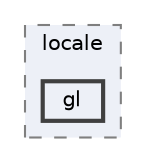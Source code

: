 digraph "C:/Users/LukeMabie/documents/Development/Password_Saver_Using_Django-master/venv/Lib/site-packages/django/conf/locale/gl"
{
 // LATEX_PDF_SIZE
  bgcolor="transparent";
  edge [fontname=Helvetica,fontsize=10,labelfontname=Helvetica,labelfontsize=10];
  node [fontname=Helvetica,fontsize=10,shape=box,height=0.2,width=0.4];
  compound=true
  subgraph clusterdir_6ae4708f427b9ff73e5313b131df1071 {
    graph [ bgcolor="#edf0f7", pencolor="grey50", label="locale", fontname=Helvetica,fontsize=10 style="filled,dashed", URL="dir_6ae4708f427b9ff73e5313b131df1071.html",tooltip=""]
  dir_f2d2c59a798eefa28fe30cd22e8dee69 [label="gl", fillcolor="#edf0f7", color="grey25", style="filled,bold", URL="dir_f2d2c59a798eefa28fe30cd22e8dee69.html",tooltip=""];
  }
}
